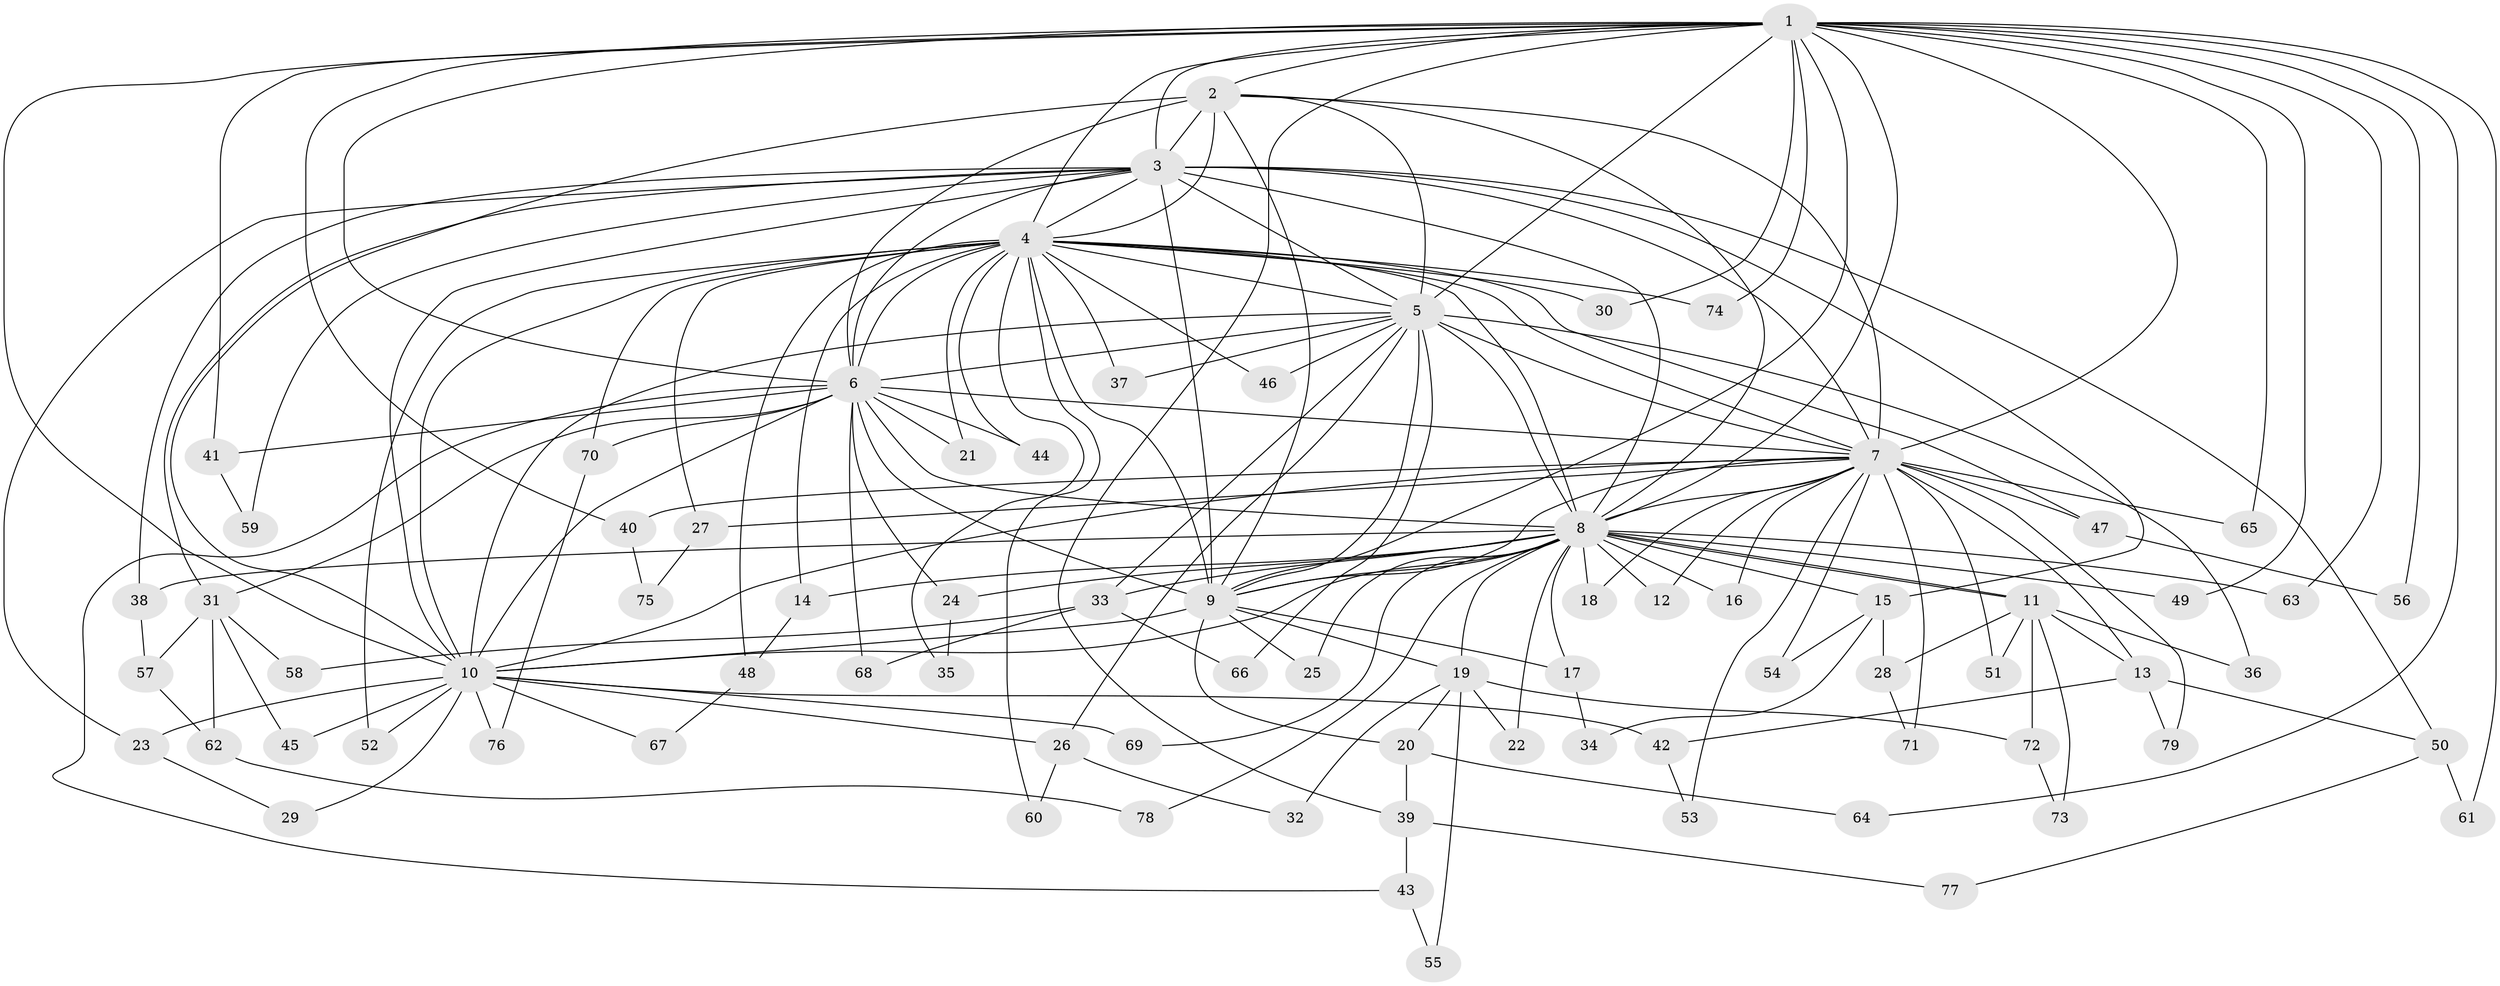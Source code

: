 // Generated by graph-tools (version 1.1) at 2025/44/03/09/25 04:44:00]
// undirected, 79 vertices, 183 edges
graph export_dot {
graph [start="1"]
  node [color=gray90,style=filled];
  1;
  2;
  3;
  4;
  5;
  6;
  7;
  8;
  9;
  10;
  11;
  12;
  13;
  14;
  15;
  16;
  17;
  18;
  19;
  20;
  21;
  22;
  23;
  24;
  25;
  26;
  27;
  28;
  29;
  30;
  31;
  32;
  33;
  34;
  35;
  36;
  37;
  38;
  39;
  40;
  41;
  42;
  43;
  44;
  45;
  46;
  47;
  48;
  49;
  50;
  51;
  52;
  53;
  54;
  55;
  56;
  57;
  58;
  59;
  60;
  61;
  62;
  63;
  64;
  65;
  66;
  67;
  68;
  69;
  70;
  71;
  72;
  73;
  74;
  75;
  76;
  77;
  78;
  79;
  1 -- 2;
  1 -- 3;
  1 -- 4;
  1 -- 5;
  1 -- 6;
  1 -- 7;
  1 -- 8;
  1 -- 9;
  1 -- 10;
  1 -- 30;
  1 -- 39;
  1 -- 40;
  1 -- 41;
  1 -- 49;
  1 -- 56;
  1 -- 61;
  1 -- 63;
  1 -- 64;
  1 -- 65;
  1 -- 74;
  2 -- 3;
  2 -- 4;
  2 -- 5;
  2 -- 6;
  2 -- 7;
  2 -- 8;
  2 -- 9;
  2 -- 10;
  3 -- 4;
  3 -- 5;
  3 -- 6;
  3 -- 7;
  3 -- 8;
  3 -- 9;
  3 -- 10;
  3 -- 15;
  3 -- 23;
  3 -- 31;
  3 -- 38;
  3 -- 50;
  3 -- 59;
  4 -- 5;
  4 -- 6;
  4 -- 7;
  4 -- 8;
  4 -- 9;
  4 -- 10;
  4 -- 14;
  4 -- 21;
  4 -- 27;
  4 -- 30;
  4 -- 35;
  4 -- 37;
  4 -- 44;
  4 -- 46;
  4 -- 47;
  4 -- 48;
  4 -- 52;
  4 -- 60;
  4 -- 70;
  4 -- 74;
  5 -- 6;
  5 -- 7;
  5 -- 8;
  5 -- 9;
  5 -- 10;
  5 -- 26;
  5 -- 33;
  5 -- 36;
  5 -- 37;
  5 -- 46;
  5 -- 66;
  6 -- 7;
  6 -- 8;
  6 -- 9;
  6 -- 10;
  6 -- 21;
  6 -- 24;
  6 -- 31;
  6 -- 41;
  6 -- 43;
  6 -- 44;
  6 -- 68;
  6 -- 70;
  7 -- 8;
  7 -- 9;
  7 -- 10;
  7 -- 12;
  7 -- 13;
  7 -- 16;
  7 -- 18;
  7 -- 27;
  7 -- 40;
  7 -- 47;
  7 -- 51;
  7 -- 53;
  7 -- 54;
  7 -- 65;
  7 -- 71;
  7 -- 79;
  8 -- 9;
  8 -- 10;
  8 -- 11;
  8 -- 11;
  8 -- 12;
  8 -- 14;
  8 -- 15;
  8 -- 16;
  8 -- 17;
  8 -- 18;
  8 -- 19;
  8 -- 22;
  8 -- 24;
  8 -- 25;
  8 -- 33;
  8 -- 38;
  8 -- 49;
  8 -- 63;
  8 -- 69;
  8 -- 78;
  9 -- 10;
  9 -- 17;
  9 -- 19;
  9 -- 20;
  9 -- 25;
  10 -- 23;
  10 -- 26;
  10 -- 29;
  10 -- 42;
  10 -- 45;
  10 -- 52;
  10 -- 67;
  10 -- 69;
  10 -- 76;
  11 -- 13;
  11 -- 28;
  11 -- 36;
  11 -- 51;
  11 -- 72;
  11 -- 73;
  13 -- 42;
  13 -- 50;
  13 -- 79;
  14 -- 48;
  15 -- 28;
  15 -- 34;
  15 -- 54;
  17 -- 34;
  19 -- 20;
  19 -- 22;
  19 -- 32;
  19 -- 55;
  19 -- 72;
  20 -- 39;
  20 -- 64;
  23 -- 29;
  24 -- 35;
  26 -- 32;
  26 -- 60;
  27 -- 75;
  28 -- 71;
  31 -- 45;
  31 -- 57;
  31 -- 58;
  31 -- 62;
  33 -- 58;
  33 -- 66;
  33 -- 68;
  38 -- 57;
  39 -- 43;
  39 -- 77;
  40 -- 75;
  41 -- 59;
  42 -- 53;
  43 -- 55;
  47 -- 56;
  48 -- 67;
  50 -- 61;
  50 -- 77;
  57 -- 62;
  62 -- 78;
  70 -- 76;
  72 -- 73;
}
